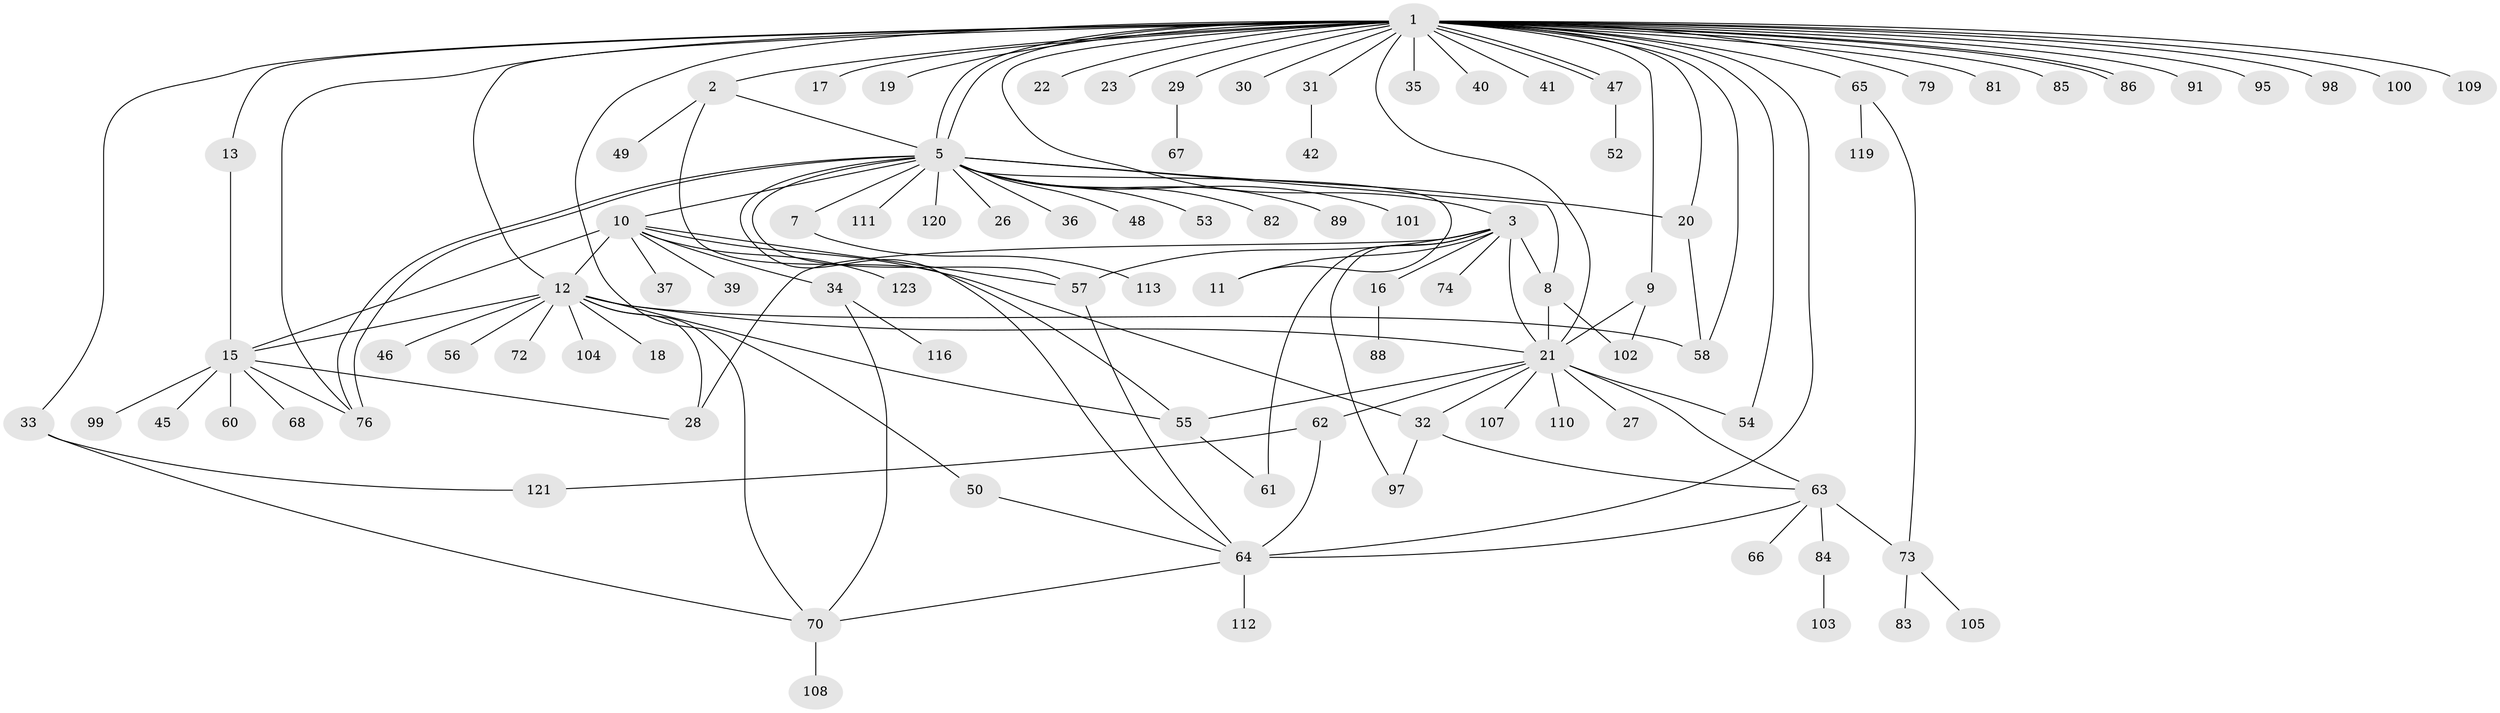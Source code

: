 // original degree distribution, {37: 0.008130081300813009, 4: 0.08943089430894309, 11: 0.024390243902439025, 3: 0.11382113821138211, 16: 0.008130081300813009, 8: 0.016260162601626018, 2: 0.16260162601626016, 9: 0.008130081300813009, 12: 0.008130081300813009, 1: 0.5121951219512195, 6: 0.016260162601626018, 5: 0.024390243902439025, 7: 0.008130081300813009}
// Generated by graph-tools (version 1.1) at 2025/11/02/27/25 16:11:10]
// undirected, 95 vertices, 135 edges
graph export_dot {
graph [start="1"]
  node [color=gray90,style=filled];
  1 [super="+24"];
  2 [super="+106"];
  3 [super="+4"];
  5 [super="+6"];
  7 [super="+115"];
  8 [super="+14"];
  9;
  10 [super="+69"];
  11;
  12 [super="+38"];
  13 [super="+59"];
  15 [super="+44"];
  16 [super="+43"];
  17;
  18;
  19;
  20 [super="+94"];
  21 [super="+25"];
  22;
  23;
  26 [super="+51"];
  27;
  28;
  29 [super="+117"];
  30;
  31;
  32;
  33;
  34;
  35;
  36;
  37;
  39;
  40;
  41;
  42 [super="+80"];
  45;
  46 [super="+78"];
  47;
  48;
  49;
  50;
  52;
  53;
  54;
  55 [super="+93"];
  56;
  57;
  58;
  60;
  61;
  62 [super="+71"];
  63 [super="+75"];
  64 [super="+92"];
  65;
  66;
  67;
  68;
  70 [super="+114"];
  72;
  73 [super="+77"];
  74;
  76 [super="+96"];
  79;
  81 [super="+90"];
  82;
  83;
  84 [super="+87"];
  85;
  86;
  88;
  89;
  91;
  95;
  97 [super="+122"];
  98;
  99;
  100;
  101;
  102 [super="+118"];
  103;
  104;
  105;
  107;
  108;
  109;
  110;
  111;
  112;
  113;
  116;
  119;
  120;
  121;
  123;
  1 -- 2;
  1 -- 3 [weight=2];
  1 -- 5 [weight=2];
  1 -- 5;
  1 -- 9;
  1 -- 12;
  1 -- 13;
  1 -- 17;
  1 -- 19;
  1 -- 20;
  1 -- 21 [weight=2];
  1 -- 22;
  1 -- 23;
  1 -- 30;
  1 -- 33;
  1 -- 35;
  1 -- 40;
  1 -- 41;
  1 -- 47;
  1 -- 47;
  1 -- 50;
  1 -- 54;
  1 -- 58;
  1 -- 65;
  1 -- 79;
  1 -- 81;
  1 -- 85;
  1 -- 86;
  1 -- 86;
  1 -- 91;
  1 -- 95;
  1 -- 98;
  1 -- 100;
  1 -- 109;
  1 -- 76;
  1 -- 29;
  1 -- 31;
  1 -- 64;
  2 -- 5;
  2 -- 49;
  2 -- 55;
  3 -- 8;
  3 -- 16;
  3 -- 21;
  3 -- 28;
  3 -- 57;
  3 -- 61 [weight=2];
  3 -- 74;
  3 -- 97;
  3 -- 11;
  5 -- 10;
  5 -- 20;
  5 -- 26;
  5 -- 36;
  5 -- 48;
  5 -- 64;
  5 -- 76;
  5 -- 76;
  5 -- 101;
  5 -- 111;
  5 -- 120;
  5 -- 7;
  5 -- 11;
  5 -- 82;
  5 -- 53;
  5 -- 89;
  5 -- 57;
  5 -- 8;
  7 -- 113;
  8 -- 21;
  8 -- 102;
  9 -- 21;
  9 -- 102;
  10 -- 15 [weight=2];
  10 -- 32;
  10 -- 34;
  10 -- 37;
  10 -- 39;
  10 -- 57;
  10 -- 123 [weight=2];
  10 -- 12;
  12 -- 15;
  12 -- 18;
  12 -- 28;
  12 -- 46;
  12 -- 56;
  12 -- 58;
  12 -- 72;
  12 -- 21;
  12 -- 55 [weight=2];
  12 -- 104;
  12 -- 70;
  13 -- 15;
  15 -- 28;
  15 -- 45;
  15 -- 60;
  15 -- 68;
  15 -- 76;
  15 -- 99;
  16 -- 88;
  20 -- 58;
  21 -- 27;
  21 -- 32;
  21 -- 54;
  21 -- 63;
  21 -- 55 [weight=2];
  21 -- 62;
  21 -- 107;
  21 -- 110;
  29 -- 67;
  31 -- 42;
  32 -- 63;
  32 -- 97;
  33 -- 70;
  33 -- 121;
  34 -- 70;
  34 -- 116;
  47 -- 52;
  50 -- 64;
  55 -- 61;
  57 -- 64;
  62 -- 64;
  62 -- 121;
  63 -- 66;
  63 -- 73;
  63 -- 64 [weight=2];
  63 -- 84;
  64 -- 112;
  64 -- 70;
  65 -- 119;
  65 -- 73;
  70 -- 108;
  73 -- 83;
  73 -- 105;
  84 -- 103;
}
